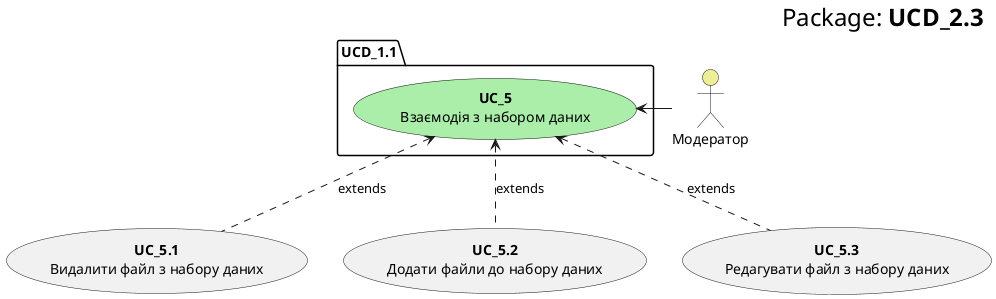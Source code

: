 @startuml
    right header
        <font size=24 color=black>Package:<b> UCD_2.3
    end header

    package UCD_1.1 {
        usecase "<b>UC_5</b>\nВзаємодія з набором даних" as UC_3 #aaeeaa
    }
    
    actor "Модератор" as Admin #eeee99
    Admin -l-> UC_3
    
    usecase "<b>UC_5.1</b>\nВидалити файл з набору даних" as UC_1.1
    usecase "<b>UC_5.2</b>\nДодати файли до набору даних" as UC_1.2
    usecase "<b>UC_5.3</b>\nРедагувати файл з набору даних" as UC_1.3
    
    UC_1.1 .u.> UC_3: extends
    UC_1.2 .u.> UC_3: extends
    UC_1.3 .u.> UC_3: extends
    
@enduml

